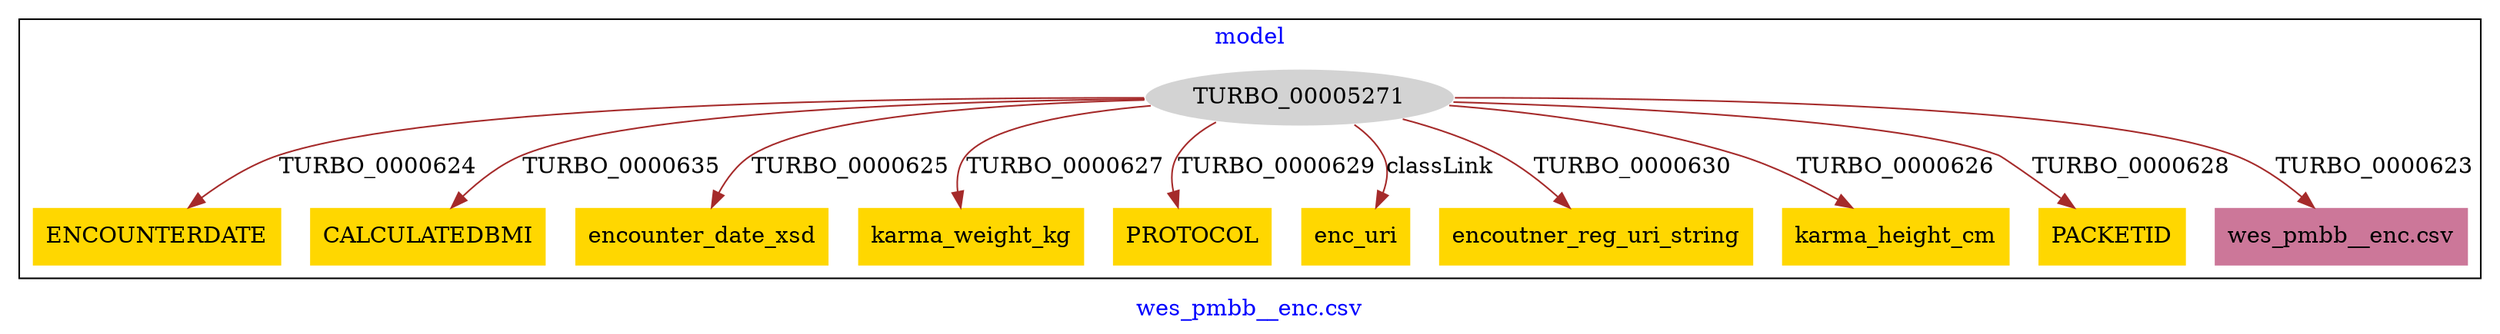 digraph n0 {
fontcolor="blue"
remincross="true"
label="wes_pmbb__enc.csv"
subgraph cluster {
label="model"
n2[style="filled",color="white",fillcolor="lightgray",label="TURBO_00005271"];
n3[shape="plaintext",style="filled",fillcolor="gold",label="ENCOUNTERDATE"];
n4[shape="plaintext",style="filled",fillcolor="gold",label="CALCULATEDBMI"];
n5[shape="plaintext",style="filled",fillcolor="gold",label="encounter_date_xsd"];
n6[shape="plaintext",style="filled",fillcolor="gold",label="karma_weight_kg"];
n7[shape="plaintext",style="filled",fillcolor="gold",label="PROTOCOL"];
n8[shape="plaintext",style="filled",fillcolor="gold",label="enc_uri"];
n9[shape="plaintext",style="filled",fillcolor="gold",label="encoutner_reg_uri_string"];
n10[shape="plaintext",style="filled",fillcolor="gold",label="karma_height_cm"];
n11[shape="plaintext",style="filled",fillcolor="gold",label="PACKETID"];
n12[shape="plaintext",style="filled",fillcolor="#CC7799",label="wes_pmbb__enc.csv"];
}
n2 -> n3[color="brown",fontcolor="black",label="TURBO_0000624"]
n2 -> n4[color="brown",fontcolor="black",label="TURBO_0000635"]
n2 -> n5[color="brown",fontcolor="black",label="TURBO_0000625"]
n2 -> n6[color="brown",fontcolor="black",label="TURBO_0000627"]
n2 -> n7[color="brown",fontcolor="black",label="TURBO_0000629"]
n2 -> n8[color="brown",fontcolor="black",label="classLink"]
n2 -> n9[color="brown",fontcolor="black",label="TURBO_0000630"]
n2 -> n10[color="brown",fontcolor="black",label="TURBO_0000626"]
n2 -> n11[color="brown",fontcolor="black",label="TURBO_0000628"]
n2 -> n12[color="brown",fontcolor="black",label="TURBO_0000623"]
}
